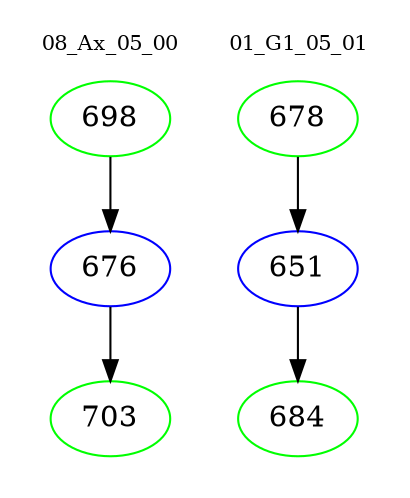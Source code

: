 digraph{
subgraph cluster_0 {
color = white
label = "08_Ax_05_00";
fontsize=10;
T0_698 [label="698", color="green"]
T0_698 -> T0_676 [color="black"]
T0_676 [label="676", color="blue"]
T0_676 -> T0_703 [color="black"]
T0_703 [label="703", color="green"]
}
subgraph cluster_1 {
color = white
label = "01_G1_05_01";
fontsize=10;
T1_678 [label="678", color="green"]
T1_678 -> T1_651 [color="black"]
T1_651 [label="651", color="blue"]
T1_651 -> T1_684 [color="black"]
T1_684 [label="684", color="green"]
}
}
